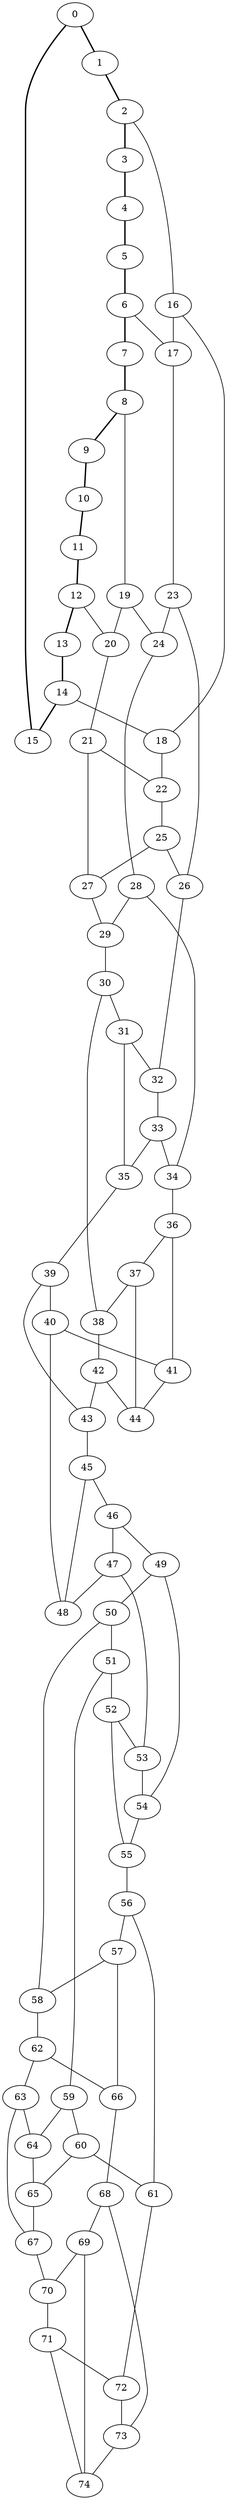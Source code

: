 graph G {
0 [ pos = " 39.00,0.00!" ];
0 -- 1[style=bold];
0 -- 15[style=bold];
1 [ pos = " 36.03,14.92!" ];
1 -- 2[style=bold];
2 [ pos = " 27.58,27.58!" ];
2 -- 3[style=bold];
2 -- 16;
3 [ pos = " 14.92,36.03!" ];
3 -- 4[style=bold];
4 [ pos = " 0.00,39.00!" ];
4 -- 5[style=bold];
5 [ pos = " -14.92,36.03!" ];
5 -- 6[style=bold];
6 [ pos = " -27.58,27.58!" ];
6 -- 7[style=bold];
6 -- 17;
7 [ pos = " -36.03,14.92!" ];
7 -- 8[style=bold];
8 [ pos = " -39.00,0.00!" ];
8 -- 9[style=bold];
8 -- 19;
9 [ pos = " -36.03,-14.92!" ];
9 -- 10[style=bold];
10 [ pos = " -27.58,-27.58!" ];
10 -- 11[style=bold];
11 [ pos = " -14.92,-36.03!" ];
11 -- 12[style=bold];
12 [ pos = " 0.00,-39.00!" ];
12 -- 13[style=bold];
12 -- 20;
13 [ pos = " 14.92,-36.03!" ];
13 -- 14[style=bold];
14 [ pos = " 27.58,-27.58!" ];
14 -- 15[style=bold];
14 -- 18;
15 [ pos = " 36.03,-14.92!" ];
16 -- 17;
16 -- 18;
17 -- 23;
18 -- 22;
19 -- 20;
19 -- 24;
20 -- 21;
21 -- 22;
21 -- 27;
22 -- 25;
23 -- 24;
23 -- 26;
24 -- 28;
25 -- 26;
25 -- 27;
26 -- 32;
27 -- 29;
28 -- 29;
28 -- 34;
29 -- 30;
30 -- 31;
30 -- 38;
31 -- 32;
31 -- 35;
32 -- 33;
33 -- 34;
33 -- 35;
34 -- 36;
35 -- 39;
36 -- 37;
36 -- 41;
37 -- 38;
37 -- 44;
38 -- 42;
39 -- 40;
39 -- 43;
40 -- 41;
40 -- 48;
41 -- 44;
42 -- 43;
42 -- 44;
43 -- 45;
45 -- 46;
45 -- 48;
46 -- 47;
46 -- 49;
47 -- 48;
47 -- 53;
49 -- 50;
49 -- 54;
50 -- 51;
50 -- 58;
51 -- 52;
51 -- 59;
52 -- 53;
52 -- 55;
53 -- 54;
54 -- 55;
55 -- 56;
56 -- 57;
56 -- 61;
57 -- 58;
57 -- 66;
58 -- 62;
59 -- 60;
59 -- 64;
60 -- 61;
60 -- 65;
61 -- 72;
62 -- 63;
62 -- 66;
63 -- 64;
63 -- 67;
64 -- 65;
65 -- 67;
66 -- 68;
67 -- 70;
68 -- 69;
68 -- 73;
69 -- 70;
69 -- 74;
70 -- 71;
71 -- 72;
71 -- 74;
72 -- 73;
73 -- 74;
}
